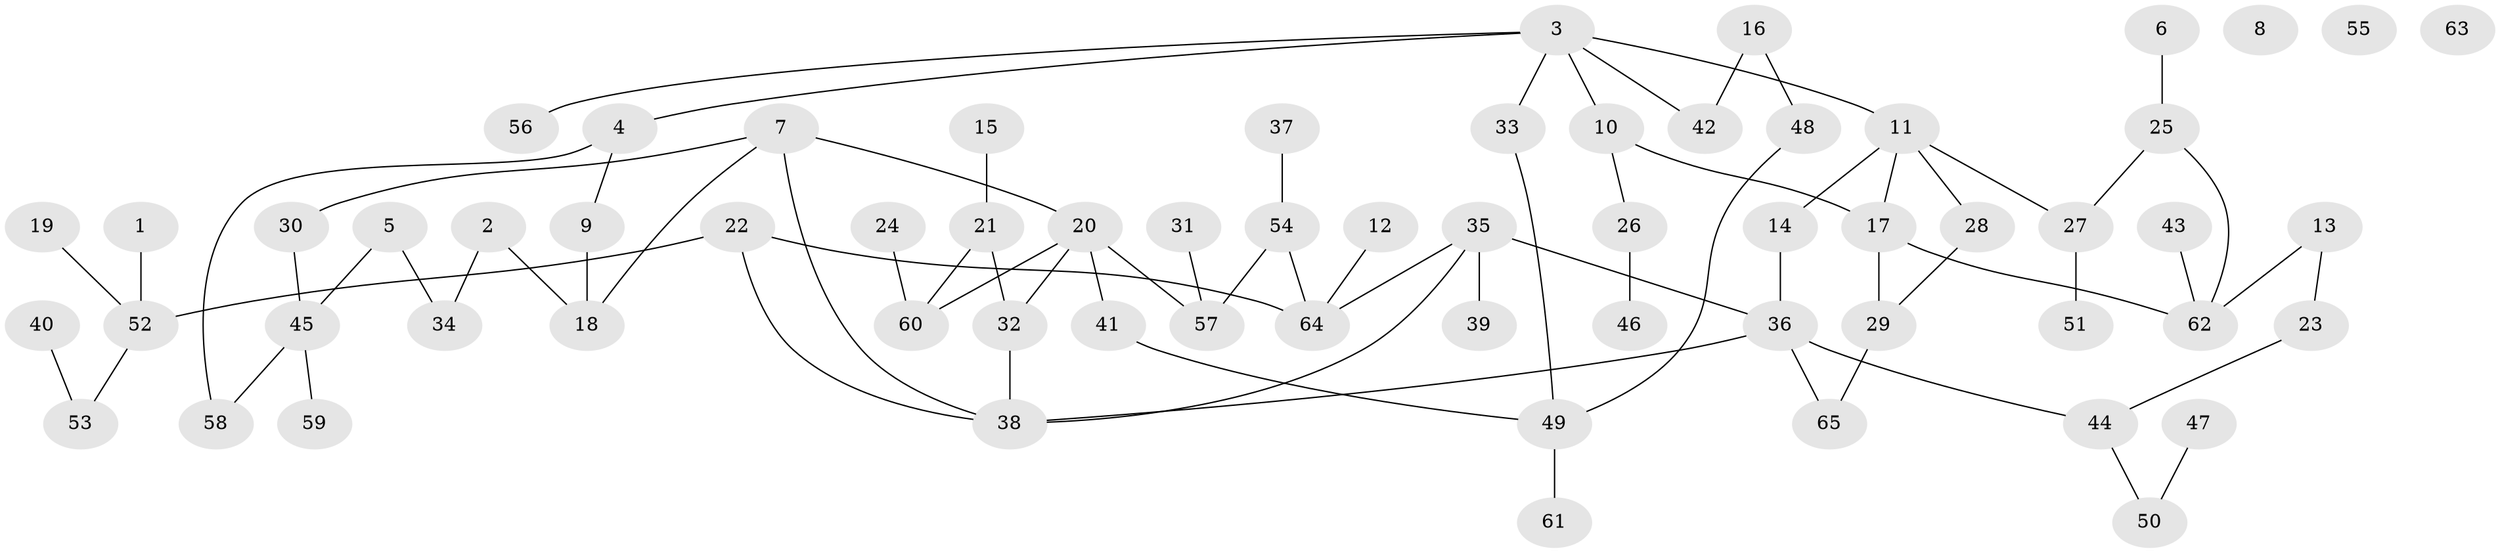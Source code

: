 // Generated by graph-tools (version 1.1) at 2025/13/03/09/25 04:13:11]
// undirected, 65 vertices, 76 edges
graph export_dot {
graph [start="1"]
  node [color=gray90,style=filled];
  1;
  2;
  3;
  4;
  5;
  6;
  7;
  8;
  9;
  10;
  11;
  12;
  13;
  14;
  15;
  16;
  17;
  18;
  19;
  20;
  21;
  22;
  23;
  24;
  25;
  26;
  27;
  28;
  29;
  30;
  31;
  32;
  33;
  34;
  35;
  36;
  37;
  38;
  39;
  40;
  41;
  42;
  43;
  44;
  45;
  46;
  47;
  48;
  49;
  50;
  51;
  52;
  53;
  54;
  55;
  56;
  57;
  58;
  59;
  60;
  61;
  62;
  63;
  64;
  65;
  1 -- 52;
  2 -- 18;
  2 -- 34;
  3 -- 4;
  3 -- 10;
  3 -- 11;
  3 -- 33;
  3 -- 42;
  3 -- 56;
  4 -- 9;
  4 -- 58;
  5 -- 34;
  5 -- 45;
  6 -- 25;
  7 -- 18;
  7 -- 20;
  7 -- 30;
  7 -- 38;
  9 -- 18;
  10 -- 17;
  10 -- 26;
  11 -- 14;
  11 -- 17;
  11 -- 27;
  11 -- 28;
  12 -- 64;
  13 -- 23;
  13 -- 62;
  14 -- 36;
  15 -- 21;
  16 -- 42;
  16 -- 48;
  17 -- 29;
  17 -- 62;
  19 -- 52;
  20 -- 32;
  20 -- 41;
  20 -- 57;
  20 -- 60;
  21 -- 32;
  21 -- 60;
  22 -- 38;
  22 -- 52;
  22 -- 64;
  23 -- 44;
  24 -- 60;
  25 -- 27;
  25 -- 62;
  26 -- 46;
  27 -- 51;
  28 -- 29;
  29 -- 65;
  30 -- 45;
  31 -- 57;
  32 -- 38;
  33 -- 49;
  35 -- 36;
  35 -- 38;
  35 -- 39;
  35 -- 64;
  36 -- 38;
  36 -- 44;
  36 -- 65;
  37 -- 54;
  40 -- 53;
  41 -- 49;
  43 -- 62;
  44 -- 50;
  45 -- 58;
  45 -- 59;
  47 -- 50;
  48 -- 49;
  49 -- 61;
  52 -- 53;
  54 -- 57;
  54 -- 64;
}
